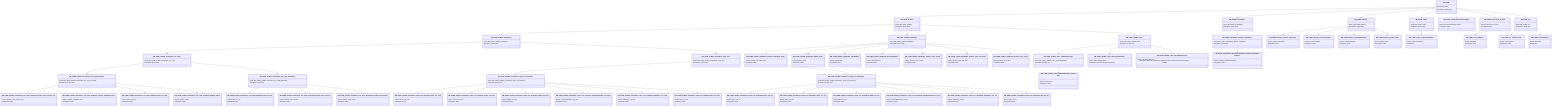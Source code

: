 classDiagram
class ZM_C1NP_{group: ZM_C1NP_
description: group node}
class ZM_C1NP_ansible_{group: ZM_C1NP_ansible_
description: group node}
ZM_C1NP_ --> ZM_C1NP_ansible_
class ZM_C1NP_ansible_inventories_{group: ZM_C1NP_ansible_inventories_
description: group node}
ZM_C1NP_ansible_ --> ZM_C1NP_ansible_inventories_
class ZM_C1NP_ansible_inventories_zm_c1np_{group: ZM_C1NP_ansible_inventories_zm_c1np_
description: group node}
ZM_C1NP_ansible_inventories_ --> ZM_C1NP_ansible_inventories_zm_c1np_
class ZM_C1NP_ansible_inventories_zm_c1np_technical_{group: ZM_C1NP_ansible_inventories_zm_c1np_technical_
description: group node}
ZM_C1NP_ansible_inventories_zm_c1np_ --> ZM_C1NP_ansible_inventories_zm_c1np_technical_
class ZM_C1NP_ansible_inventories_zm_c1np_technical_gestion_zone_service_zee_{project: gestion_zone_service_zee
description: None}
ZM_C1NP_ansible_inventories_zm_c1np_technical_ --> ZM_C1NP_ansible_inventories_zm_c1np_technical_gestion_zone_service_zee_
class ZM_C1NP_ansible_inventories_zm_c1np_technical_gestion_exposition_tech_{project: gestion_exposition_tech
description: None}
ZM_C1NP_ansible_inventories_zm_c1np_technical_ --> ZM_C1NP_ansible_inventories_zm_c1np_technical_gestion_exposition_tech_
class ZM_C1NP_ansible_inventories_zm_c1np_technical_wsus_zm_tech_{project: wsus_zm_tech
description: None}
ZM_C1NP_ansible_inventories_zm_c1np_technical_ --> ZM_C1NP_ansible_inventories_zm_c1np_technical_wsus_zm_tech_
class ZM_C1NP_ansible_inventories_zm_c1np_technical_gestion_zones_{project: gestion_zones
description: None}
ZM_C1NP_ansible_inventories_zm_c1np_technical_ --> ZM_C1NP_ansible_inventories_zm_c1np_technical_gestion_zones_
class ZM_C1NP_ansible_inventories_zm_c1np_functional_{group: ZM_C1NP_ansible_inventories_zm_c1np_functional_
description: group node}
ZM_C1NP_ansible_inventories_zm_c1np_ --> ZM_C1NP_ansible_inventories_zm_c1np_functional_
class ZM_C1NP_ansible_inventories_zm_c1np_functional_wsus_zm_fct_{project: wsus_zm_fct
description: None}
ZM_C1NP_ansible_inventories_zm_c1np_functional_ --> ZM_C1NP_ansible_inventories_zm_c1np_functional_wsus_zm_fct_
class ZM_C1NP_ansible_inventories_zm_c1np_functional_gestion_zone_service_{project: gestion_zone_service
description: None}
ZM_C1NP_ansible_inventories_zm_c1np_functional_ --> ZM_C1NP_ansible_inventories_zm_c1np_functional_gestion_zone_service_
class ZM_C1NP_ansible_inventories_zm_c1np_functional_gestion_zone_projet_{project: gestion_zone_projet
description: None}
ZM_C1NP_ansible_inventories_zm_c1np_functional_ --> ZM_C1NP_ansible_inventories_zm_c1np_functional_gestion_zone_projet_
class ZM_C1NP_ansible_inventories_c1np_css_{group: ZM_C1NP_ansible_inventories_c1np_css_
description: group node}
ZM_C1NP_ansible_inventories_ --> ZM_C1NP_ansible_inventories_c1np_css_
class ZM_C1NP_ansible_inventories_c1np_css_technical_{group: ZM_C1NP_ansible_inventories_c1np_css_technical_
description: group node}
ZM_C1NP_ansible_inventories_c1np_css_ --> ZM_C1NP_ansible_inventories_c1np_css_technical_
class ZM_C1NP_ansible_inventories_c1np_css_technical_wsus_css_tech_{project: wsus_css_tech
description: None}
ZM_C1NP_ansible_inventories_c1np_css_technical_ --> ZM_C1NP_ansible_inventories_c1np_css_technical_wsus_css_tech_
class ZM_C1NP_ansible_inventories_c1np_css_technical_rhsso_css_tech_{project: rhsso_css_tech
description: None}
ZM_C1NP_ansible_inventories_c1np_css_technical_ --> ZM_C1NP_ansible_inventories_c1np_css_technical_rhsso_css_tech_
class ZM_C1NP_ansible_inventories_c1np_css_technical_gitlab_css_tech_{project: gitlab_css_tech
description: None}
ZM_C1NP_ansible_inventories_c1np_css_technical_ --> ZM_C1NP_ansible_inventories_c1np_css_technical_gitlab_css_tech_
class ZM_C1NP_ansible_inventories_c1np_css_technical_commandements_css_tech_{project: commandements_css_tech
description: None}
ZM_C1NP_ansible_inventories_c1np_css_technical_ --> ZM_C1NP_ansible_inventories_c1np_css_technical_commandements_css_tech_
class ZM_C1NP_ansible_inventories_c1np_css_technical_artifactory_css_tech_{project: artifactory_css_tech
description: None}
ZM_C1NP_ansible_inventories_c1np_css_technical_ --> ZM_C1NP_ansible_inventories_c1np_css_technical_artifactory_css_tech_
class ZM_C1NP_ansible_inventories_c1np_css_technical_aap_css_tech_{project: aap_css_tech
description: None}
ZM_C1NP_ansible_inventories_c1np_css_technical_ --> ZM_C1NP_ansible_inventories_c1np_css_technical_aap_css_tech_
class ZM_C1NP_ansible_inventories_c1np_css_functional_{group: ZM_C1NP_ansible_inventories_c1np_css_functional_
description: group node}
ZM_C1NP_ansible_inventories_c1np_css_ --> ZM_C1NP_ansible_inventories_c1np_css_functional_
class ZM_C1NP_ansible_inventories_c1np_css_functional_wsus_css_fct_{project: wsus_css_fct
description: None}
ZM_C1NP_ansible_inventories_c1np_css_functional_ --> ZM_C1NP_ansible_inventories_c1np_css_functional_wsus_css_fct_
class ZM_C1NP_ansible_inventories_c1np_css_functional_rhsso_css_fct_{project: rhsso_css_fct
description: None}
ZM_C1NP_ansible_inventories_c1np_css_functional_ --> ZM_C1NP_ansible_inventories_c1np_css_functional_rhsso_css_fct_
class ZM_C1NP_ansible_inventories_c1np_css_functional_gitlab_css_fct_{project: gitlab_css_fct
description: None}
ZM_C1NP_ansible_inventories_c1np_css_functional_ --> ZM_C1NP_ansible_inventories_c1np_css_functional_gitlab_css_fct_
class ZM_C1NP_ansible_inventories_c1np_css_functional_commandements_css_fct_{project: commandements_css_fct
description: None}
ZM_C1NP_ansible_inventories_c1np_css_functional_ --> ZM_C1NP_ansible_inventories_c1np_css_functional_commandements_css_fct_
class ZM_C1NP_ansible_inventories_c1np_css_functional_artifactory_css_fct_{project: artifactory_css_fct
description: None}
ZM_C1NP_ansible_inventories_c1np_css_functional_ --> ZM_C1NP_ansible_inventories_c1np_css_functional_artifactory_css_fct_
class ZM_C1NP_ansible_inventories_c1np_css_functional_aap_css_fct_{project: aap_css_fct
description: None}
ZM_C1NP_ansible_inventories_c1np_css_functional_ --> ZM_C1NP_ansible_inventories_c1np_css_functional_aap_css_fct_
class ZM_C1NP_ansible_playbooks_{group: ZM_C1NP_ansible_playbooks_
description: group node}
ZM_C1NP_ansible_ --> ZM_C1NP_ansible_playbooks_
class ZM_C1NP_ansible_playbooks_Gestion_exposition_drive_{project: Gestion_exposition_drive
description: None}
ZM_C1NP_ansible_playbooks_ --> ZM_C1NP_ansible_playbooks_Gestion_exposition_drive_
class ZM_C1NP_ansible_playbooks_deploy_wsus_{project: deploy_wsus
description: None}
ZM_C1NP_ansible_playbooks_ --> ZM_C1NP_ansible_playbooks_deploy_wsus_
class ZM_C1NP_ansible_playbooks_remediation_{project: remediation
description: None}
ZM_C1NP_ansible_playbooks_ --> ZM_C1NP_ansible_playbooks_remediation_
class ZM_C1NP_ansible_playbooks_desenrolement_{project: desenrolement
description: None}
ZM_C1NP_ansible_playbooks_ --> ZM_C1NP_ansible_playbooks_desenrolement_
class ZM_C1NP_ansible_playbooks_gestion_zone_tenant_{project: gestion_zone_tenant
description: None}
ZM_C1NP_ansible_playbooks_ --> ZM_C1NP_ansible_playbooks_gestion_zone_tenant_
class ZM_C1NP_ansible_playbooks_gestion_zone_test_auto_{project: gestion_zone_test_auto
description: None}
ZM_C1NP_ansible_playbooks_ --> ZM_C1NP_ansible_playbooks_gestion_zone_test_auto_
class ZM_C1NP_ansible_playbooks_gestion_zone_infra_{project: gestion_zone_infra
description: None}
ZM_C1NP_ansible_playbooks_ --> ZM_C1NP_ansible_playbooks_gestion_zone_infra_
class ZM_C1NP_ansible_roles_{group: ZM_C1NP_ansible_roles_
description: group node}
ZM_C1NP_ansible_ --> ZM_C1NP_ansible_roles_
class ZM_C1NP_ansible_roles_commandements_{group: ZM_C1NP_ansible_roles_commandements_
description: group node}
ZM_C1NP_ansible_roles_ --> ZM_C1NP_ansible_roles_commandements_
class ZM_C1NP_ansible_roles_commandements_service-aap_{project: service-aap
description: None}
ZM_C1NP_ansible_roles_commandements_ --> ZM_C1NP_ansible_roles_commandements_service-aap_
class ZM_C1NP_ansible_roles_role-terraform-drive_{project: role-terraform-drive
description: Rôle de pilotage de terraform}
ZM_C1NP_ansible_roles_ --> ZM_C1NP_ansible_roles_role-terraform-drive_
class ZM_C1NP_ansible_roles_role-ldaps-drive-ad_{project: role-ldaps-drive-ad
description: Rôle de création des objets de l'AD en utilisant ansible pour piloter LDAPS}
ZM_C1NP_ansible_roles_ --> ZM_C1NP_ansible_roles_role-ldaps-drive-ad_
class ZM_C1NP_cloudmaker_{group: ZM_C1NP_cloudmaker_
description: group node}
ZM_C1NP_ --> ZM_C1NP_cloudmaker_
class ZM_C1NP_cloudmaker_gestion_exposition_{group: ZM_C1NP_cloudmaker_gestion_exposition_
description: group node}
ZM_C1NP_cloudmaker_ --> ZM_C1NP_cloudmaker_gestion_exposition_
class ZM_C1NP_cloudmaker_gestion_exposition_Gestion_exposition-runtime_{project: Gestion_exposition-runtime
description: None}
ZM_C1NP_cloudmaker_gestion_exposition_ --> ZM_C1NP_cloudmaker_gestion_exposition_Gestion_exposition-runtime_
class ZM_C1NP_delivery_{group: ZM_C1NP_delivery_
description: group node}
ZM_C1NP_ --> ZM_C1NP_delivery_
class ZM_C1NP_delivery_gestion_exposition_{project: gestion_exposition
description: None}
ZM_C1NP_delivery_ --> ZM_C1NP_delivery_gestion_exposition_
class ZM_C1NP_delivery_service-livraison_{project: service-livraison
description: None}
ZM_C1NP_delivery_ --> ZM_C1NP_delivery_service-livraison_
class ZM_C1NP_delivery_commandements_{project: commandements
description: None}
ZM_C1NP_delivery_ --> ZM_C1NP_delivery_commandements_
class ZM_C1NP_delivery_gestion_zone_{project: gestion_zone
description: None}
ZM_C1NP_delivery_ --> ZM_C1NP_delivery_gestion_zone_
class ZM_C1NP_ruche_{group: ZM_C1NP_ruche_
description: group node}
ZM_C1NP_ --> ZM_C1NP_ruche_
class ZM_C1NP_ruche_synchronisationah_{project: synchronisationah
description: }
ZM_C1NP_ruche_ --> ZM_C1NP_ruche_synchronisationah_
class ZM_C1NP_service-de-livraison-import_{project: Service de livraison import
description: None}
ZM_C1NP_ --> ZM_C1NP_service-de-livraison-import_
class ZM_C1NP_tests_bout_en_bout_{project: tests_bout_en_bout
description: None}
ZM_C1NP_ --> ZM_C1NP_tests_bout_en_bout_
class ZM_C1NP_vra_{group: ZM_C1NP_vra_
description: group node}
ZM_C1NP_ --> ZM_C1NP_vra_
class ZM_C1NP_vra_workflows_{project: workflows
description: None}
ZM_C1NP_vra_ --> ZM_C1NP_vra_workflows_
class ZM_C1NP_vra_custom_form_{project: custom_form
description: None}
ZM_C1NP_vra_ --> ZM_C1NP_vra_custom_form_
class ZM_C1NP_vra_blueprints_{project: blueprints
description: }
ZM_C1NP_vra_ --> ZM_C1NP_vra_blueprints_